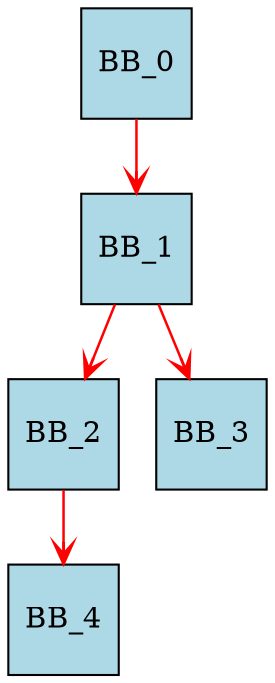digraph G {
	dpi = 100;
	fontname = "Comic Sans MS";
	fontsize = 20;
	rankdir  = TB;
node [shape = square, style = filled,fillcolor = "lightblue"];
edge [color = red, arrowhead = vee, arrowsize = 1, penwidth = 1.2];
BB_0 -> BB_1;
BB_1 -> BB_2;
BB_1 -> BB_3;
BB_2 -> BB_4;
}
